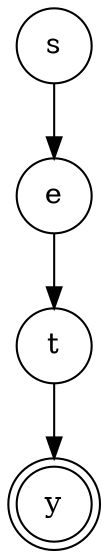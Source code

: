 digraph {   
    node [shape = doublecircle, color = black] y ;
    node [shape = circle];
    node [color= black];
    s -> e -> t -> y;	
}